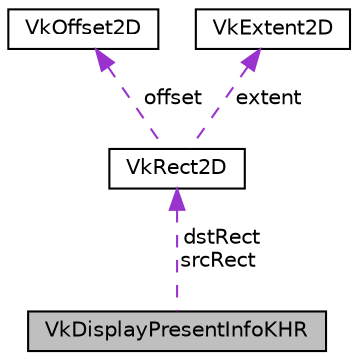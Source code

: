 digraph "VkDisplayPresentInfoKHR"
{
 // LATEX_PDF_SIZE
  edge [fontname="Helvetica",fontsize="10",labelfontname="Helvetica",labelfontsize="10"];
  node [fontname="Helvetica",fontsize="10",shape=record];
  Node1 [label="VkDisplayPresentInfoKHR",height=0.2,width=0.4,color="black", fillcolor="grey75", style="filled", fontcolor="black",tooltip=" "];
  Node2 -> Node1 [dir="back",color="darkorchid3",fontsize="10",style="dashed",label=" dstRect\nsrcRect" ,fontname="Helvetica"];
  Node2 [label="VkRect2D",height=0.2,width=0.4,color="black", fillcolor="white", style="filled",URL="$d7/d2d/structVkRect2D.html",tooltip=" "];
  Node3 -> Node2 [dir="back",color="darkorchid3",fontsize="10",style="dashed",label=" offset" ,fontname="Helvetica"];
  Node3 [label="VkOffset2D",height=0.2,width=0.4,color="black", fillcolor="white", style="filled",URL="$d6/d3e/structVkOffset2D.html",tooltip=" "];
  Node4 -> Node2 [dir="back",color="darkorchid3",fontsize="10",style="dashed",label=" extent" ,fontname="Helvetica"];
  Node4 [label="VkExtent2D",height=0.2,width=0.4,color="black", fillcolor="white", style="filled",URL="$d1/d79/structVkExtent2D.html",tooltip=" "];
}
